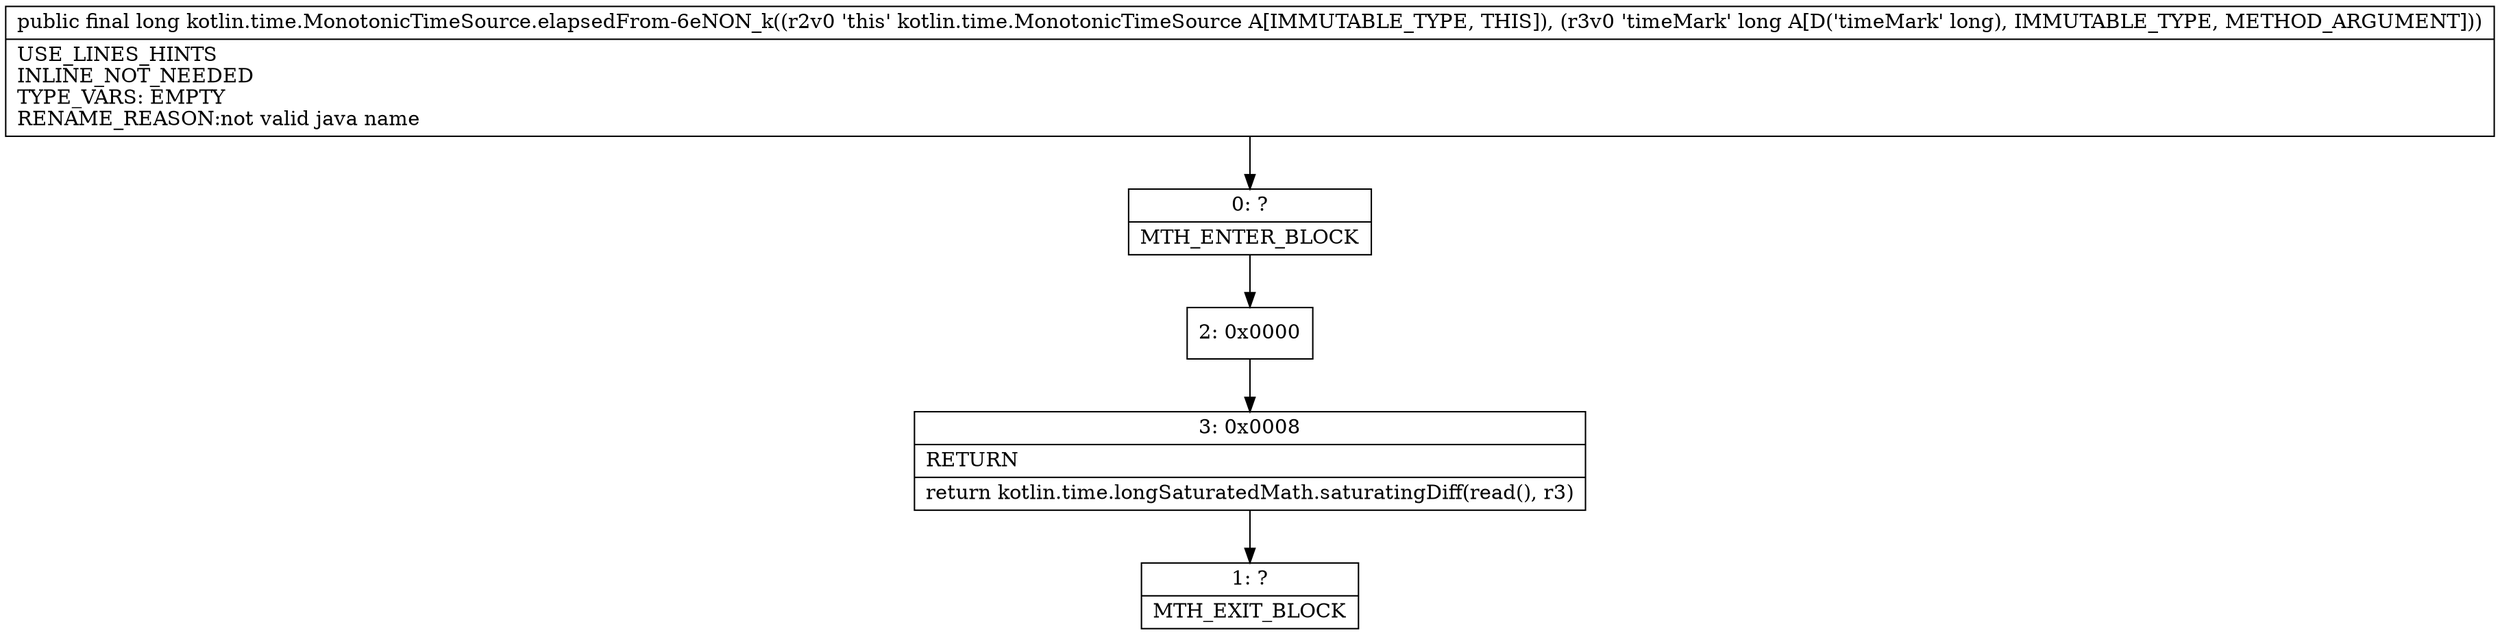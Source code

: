 digraph "CFG forkotlin.time.MonotonicTimeSource.elapsedFrom\-6eNON_k(J)J" {
Node_0 [shape=record,label="{0\:\ ?|MTH_ENTER_BLOCK\l}"];
Node_2 [shape=record,label="{2\:\ 0x0000}"];
Node_3 [shape=record,label="{3\:\ 0x0008|RETURN\l|return kotlin.time.longSaturatedMath.saturatingDiff(read(), r3)\l}"];
Node_1 [shape=record,label="{1\:\ ?|MTH_EXIT_BLOCK\l}"];
MethodNode[shape=record,label="{public final long kotlin.time.MonotonicTimeSource.elapsedFrom\-6eNON_k((r2v0 'this' kotlin.time.MonotonicTimeSource A[IMMUTABLE_TYPE, THIS]), (r3v0 'timeMark' long A[D('timeMark' long), IMMUTABLE_TYPE, METHOD_ARGUMENT]))  | USE_LINES_HINTS\lINLINE_NOT_NEEDED\lTYPE_VARS: EMPTY\lRENAME_REASON:not valid java name\l}"];
MethodNode -> Node_0;Node_0 -> Node_2;
Node_2 -> Node_3;
Node_3 -> Node_1;
}

